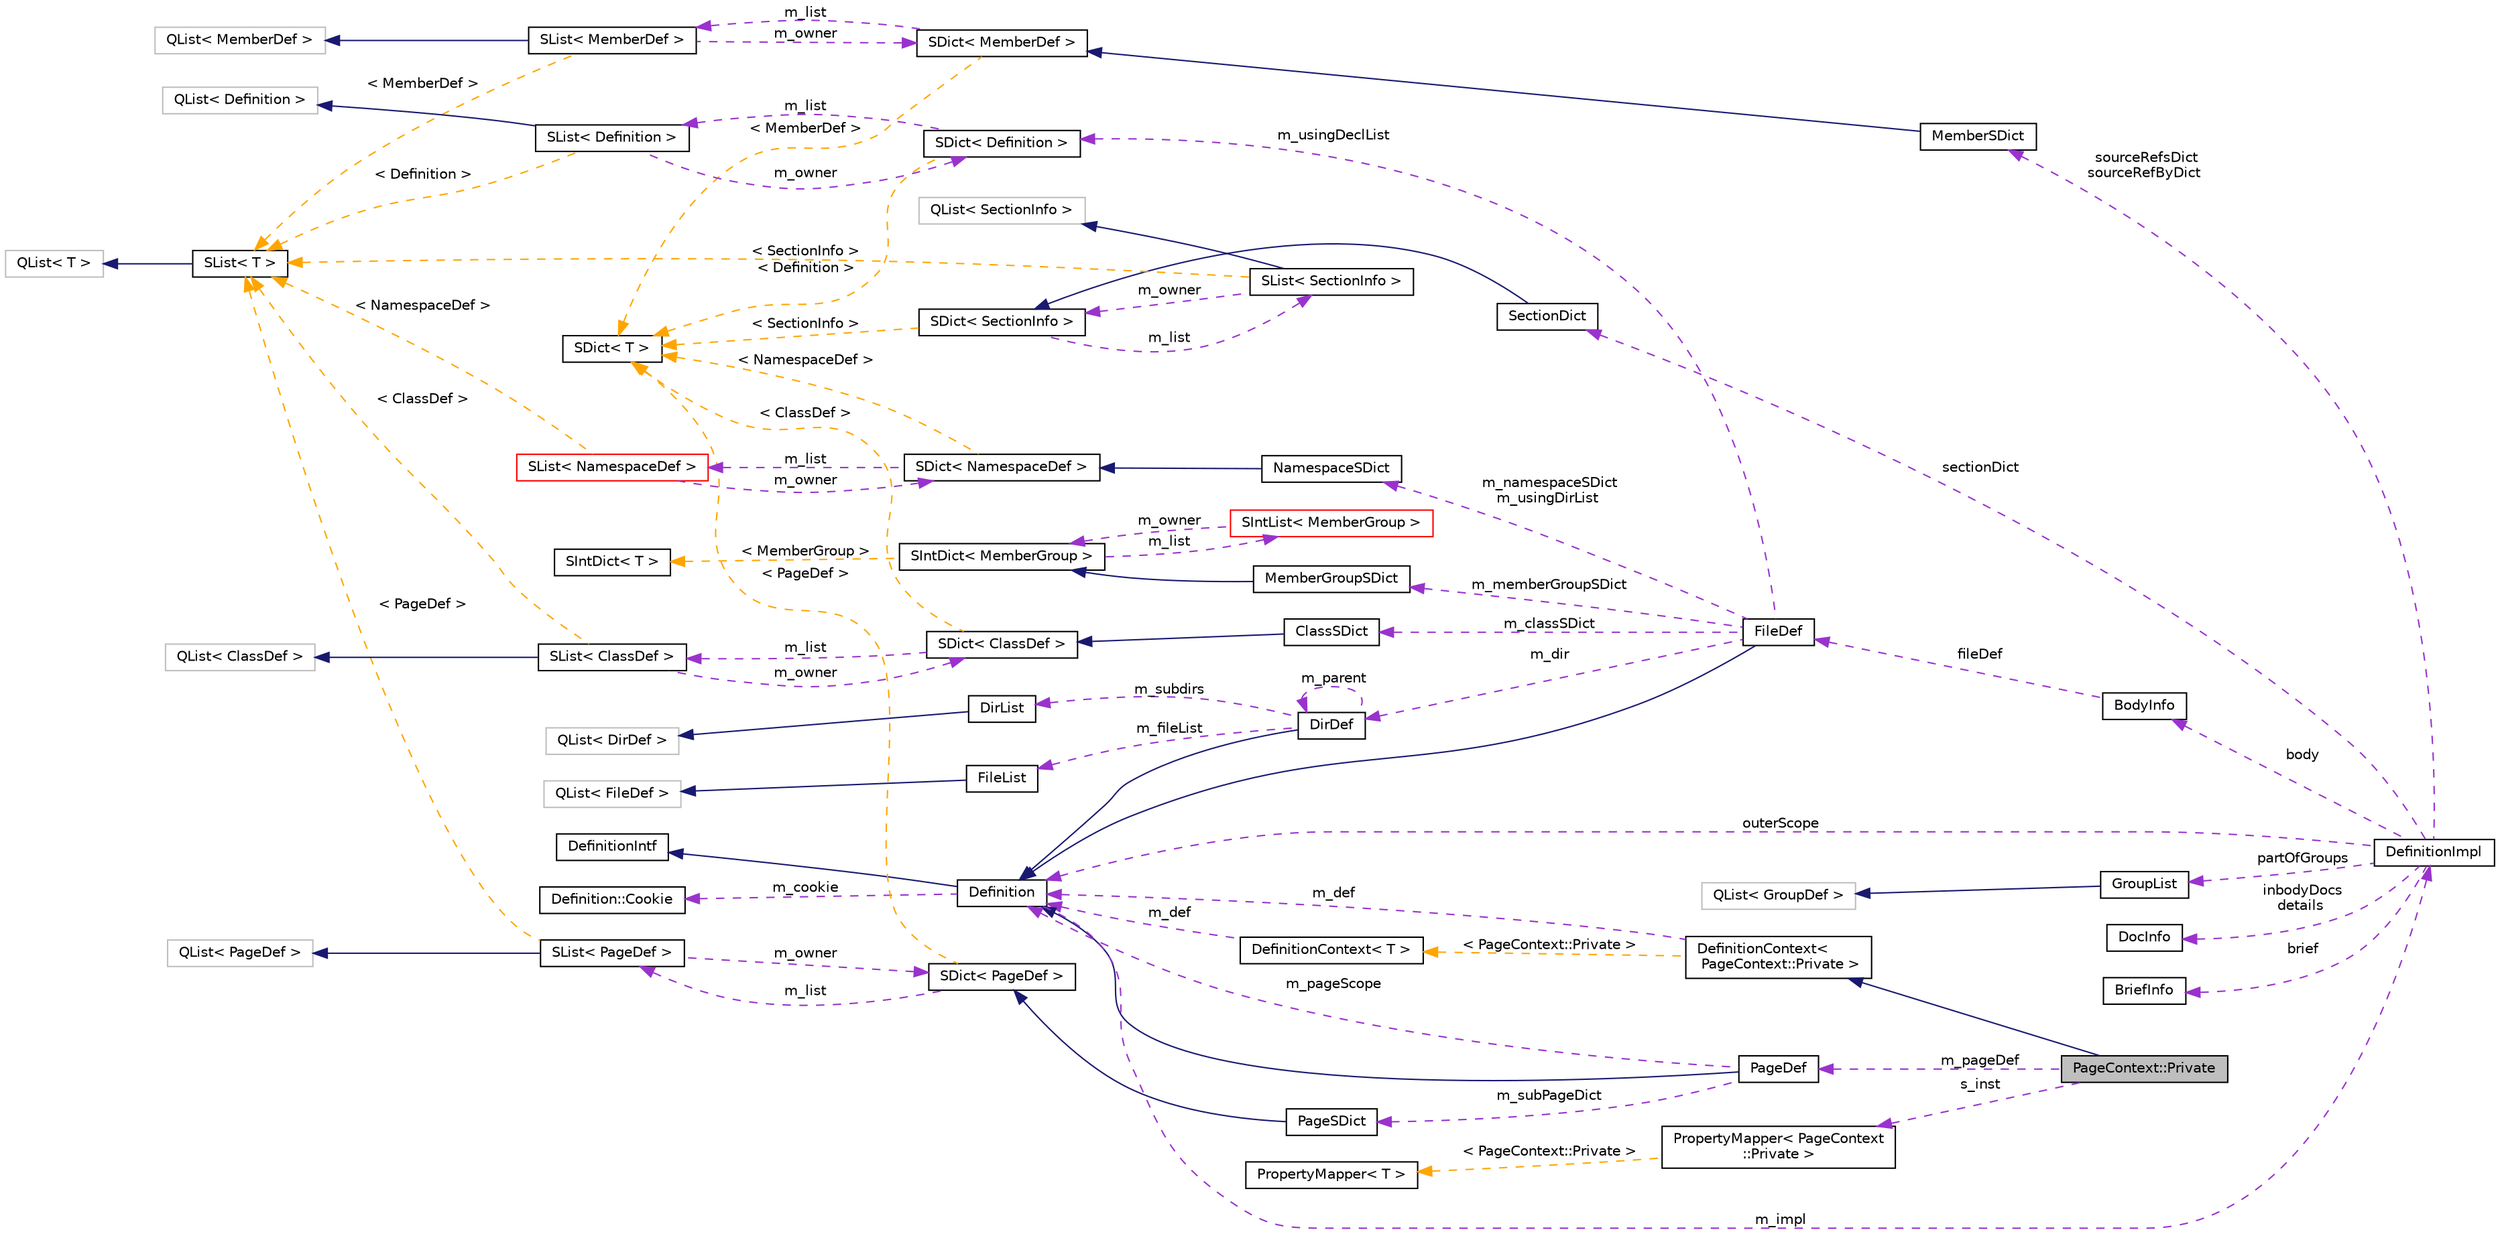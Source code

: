 digraph "PageContext::Private"
{
 // INTERACTIVE_SVG=YES
  edge [fontname="Helvetica",fontsize="10",labelfontname="Helvetica",labelfontsize="10"];
  node [fontname="Helvetica",fontsize="10",shape=record];
  rankdir="LR";
  Node3 [label="PageContext::Private",height=0.2,width=0.4,color="black", fillcolor="grey75", style="filled", fontcolor="black"];
  Node4 -> Node3 [dir="back",color="midnightblue",fontsize="10",style="solid",fontname="Helvetica"];
  Node4 [label="DefinitionContext\<\l PageContext::Private \>",height=0.2,width=0.4,color="black", fillcolor="white", style="filled",URL="$d6/d49/class_definition_context.html"];
  Node5 -> Node4 [dir="back",color="darkorchid3",fontsize="10",style="dashed",label=" m_def" ,fontname="Helvetica"];
  Node5 [label="Definition",height=0.2,width=0.4,color="black", fillcolor="white", style="filled",URL="$d5/dcc/class_definition.html",tooltip="The common base class of all entity definitions found in the sources. "];
  Node6 -> Node5 [dir="back",color="midnightblue",fontsize="10",style="solid",fontname="Helvetica"];
  Node6 [label="DefinitionIntf",height=0.2,width=0.4,color="black", fillcolor="white", style="filled",URL="$d9/d4a/class_definition_intf.html",tooltip="Abstract interface for a Definition or DefinitionList. "];
  Node7 -> Node5 [dir="back",color="darkorchid3",fontsize="10",style="dashed",label=" m_cookie" ,fontname="Helvetica"];
  Node7 [label="Definition::Cookie",height=0.2,width=0.4,color="black", fillcolor="white", style="filled",URL="$d1/d2f/struct_definition_1_1_cookie.html"];
  Node8 -> Node5 [dir="back",color="darkorchid3",fontsize="10",style="dashed",label=" m_impl" ,fontname="Helvetica"];
  Node8 [label="DefinitionImpl",height=0.2,width=0.4,color="black", fillcolor="white", style="filled",URL="$d3/ddf/class_definition_impl.html",tooltip="Private data associated with a Symbol Definition object. "];
  Node9 -> Node8 [dir="back",color="darkorchid3",fontsize="10",style="dashed",label=" sectionDict" ,fontname="Helvetica"];
  Node9 [label="SectionDict",height=0.2,width=0.4,color="black", fillcolor="white", style="filled",URL="$de/d9a/class_section_dict.html",tooltip="Unsorted dictionary of SectionInfo objects. "];
  Node10 -> Node9 [dir="back",color="midnightblue",fontsize="10",style="solid",fontname="Helvetica"];
  Node10 [label="SDict\< SectionInfo \>",height=0.2,width=0.4,color="black", fillcolor="white", style="filled",URL="$d1/d50/class_s_dict.html"];
  Node11 -> Node10 [dir="back",color="darkorchid3",fontsize="10",style="dashed",label=" m_list" ,fontname="Helvetica"];
  Node11 [label="SList\< SectionInfo \>",height=0.2,width=0.4,color="black", fillcolor="white", style="filled",URL="$df/dce/class_s_list.html"];
  Node12 -> Node11 [dir="back",color="midnightblue",fontsize="10",style="solid",fontname="Helvetica"];
  Node12 [label="QList\< SectionInfo \>",height=0.2,width=0.4,color="grey75", fillcolor="white", style="filled"];
  Node10 -> Node11 [dir="back",color="darkorchid3",fontsize="10",style="dashed",label=" m_owner" ,fontname="Helvetica"];
  Node13 -> Node11 [dir="back",color="orange",fontsize="10",style="dashed",label=" \< SectionInfo \>" ,fontname="Helvetica"];
  Node13 [label="SList\< T \>",height=0.2,width=0.4,color="black", fillcolor="white", style="filled",URL="$df/dce/class_s_list.html",tooltip="internal wrapper class that redirects compareValues() to the dictionary "];
  Node14 -> Node13 [dir="back",color="midnightblue",fontsize="10",style="solid",fontname="Helvetica"];
  Node14 [label="QList\< T \>",height=0.2,width=0.4,color="grey75", fillcolor="white", style="filled"];
  Node15 -> Node10 [dir="back",color="orange",fontsize="10",style="dashed",label=" \< SectionInfo \>" ,fontname="Helvetica"];
  Node15 [label="SDict\< T \>",height=0.2,width=0.4,color="black", fillcolor="white", style="filled",URL="$d1/d50/class_s_dict.html",tooltip="Ordered dictionary of elements of type T. "];
  Node16 -> Node8 [dir="back",color="darkorchid3",fontsize="10",style="dashed",label=" body" ,fontname="Helvetica"];
  Node16 [label="BodyInfo",height=0.2,width=0.4,color="black", fillcolor="white", style="filled",URL="$db/dab/struct_body_info.html",tooltip="Data associated with description found in the body. "];
  Node17 -> Node16 [dir="back",color="darkorchid3",fontsize="10",style="dashed",label=" fileDef" ,fontname="Helvetica"];
  Node17 [label="FileDef",height=0.2,width=0.4,color="black", fillcolor="white", style="filled",URL="$de/db0/class_file_def.html",tooltip="A model of a file symbol. "];
  Node5 -> Node17 [dir="back",color="midnightblue",fontsize="10",style="solid",fontname="Helvetica"];
  Node18 -> Node17 [dir="back",color="darkorchid3",fontsize="10",style="dashed",label=" m_classSDict" ,fontname="Helvetica"];
  Node18 [label="ClassSDict",height=0.2,width=0.4,color="black", fillcolor="white", style="filled",URL="$d9/d3d/class_class_s_dict.html",tooltip="A sorted dictionary of ClassDef objects. "];
  Node19 -> Node18 [dir="back",color="midnightblue",fontsize="10",style="solid",fontname="Helvetica"];
  Node19 [label="SDict\< ClassDef \>",height=0.2,width=0.4,color="black", fillcolor="white", style="filled",URL="$d1/d50/class_s_dict.html"];
  Node20 -> Node19 [dir="back",color="darkorchid3",fontsize="10",style="dashed",label=" m_list" ,fontname="Helvetica"];
  Node20 [label="SList\< ClassDef \>",height=0.2,width=0.4,color="black", fillcolor="white", style="filled",URL="$df/dce/class_s_list.html"];
  Node21 -> Node20 [dir="back",color="midnightblue",fontsize="10",style="solid",fontname="Helvetica"];
  Node21 [label="QList\< ClassDef \>",height=0.2,width=0.4,color="grey75", fillcolor="white", style="filled"];
  Node19 -> Node20 [dir="back",color="darkorchid3",fontsize="10",style="dashed",label=" m_owner" ,fontname="Helvetica"];
  Node13 -> Node20 [dir="back",color="orange",fontsize="10",style="dashed",label=" \< ClassDef \>" ,fontname="Helvetica"];
  Node15 -> Node19 [dir="back",color="orange",fontsize="10",style="dashed",label=" \< ClassDef \>" ,fontname="Helvetica"];
  Node22 -> Node17 [dir="back",color="darkorchid3",fontsize="10",style="dashed",label=" m_usingDeclList" ,fontname="Helvetica"];
  Node22 [label="SDict\< Definition \>",height=0.2,width=0.4,color="black", fillcolor="white", style="filled",URL="$d1/d50/class_s_dict.html"];
  Node23 -> Node22 [dir="back",color="darkorchid3",fontsize="10",style="dashed",label=" m_list" ,fontname="Helvetica"];
  Node23 [label="SList\< Definition \>",height=0.2,width=0.4,color="black", fillcolor="white", style="filled",URL="$df/dce/class_s_list.html"];
  Node24 -> Node23 [dir="back",color="midnightblue",fontsize="10",style="solid",fontname="Helvetica"];
  Node24 [label="QList\< Definition \>",height=0.2,width=0.4,color="grey75", fillcolor="white", style="filled"];
  Node22 -> Node23 [dir="back",color="darkorchid3",fontsize="10",style="dashed",label=" m_owner" ,fontname="Helvetica"];
  Node13 -> Node23 [dir="back",color="orange",fontsize="10",style="dashed",label=" \< Definition \>" ,fontname="Helvetica"];
  Node15 -> Node22 [dir="back",color="orange",fontsize="10",style="dashed",label=" \< Definition \>" ,fontname="Helvetica"];
  Node25 -> Node17 [dir="back",color="darkorchid3",fontsize="10",style="dashed",label=" m_memberGroupSDict" ,fontname="Helvetica"];
  Node25 [label="MemberGroupSDict",height=0.2,width=0.4,color="black", fillcolor="white", style="filled",URL="$dc/d1e/class_member_group_s_dict.html",tooltip="A sorted dictionary of MemberGroup objects. "];
  Node26 -> Node25 [dir="back",color="midnightblue",fontsize="10",style="solid",fontname="Helvetica"];
  Node26 [label="SIntDict\< MemberGroup \>",height=0.2,width=0.4,color="black", fillcolor="white", style="filled",URL="$d0/d9f/class_s_int_dict.html"];
  Node27 -> Node26 [dir="back",color="darkorchid3",fontsize="10",style="dashed",label=" m_list" ,fontname="Helvetica"];
  Node27 [label="SIntList\< MemberGroup \>",height=0.2,width=0.4,color="red", fillcolor="white", style="filled",URL="$d8/d9a/class_s_int_list.html"];
  Node26 -> Node27 [dir="back",color="darkorchid3",fontsize="10",style="dashed",label=" m_owner" ,fontname="Helvetica"];
  Node30 -> Node26 [dir="back",color="orange",fontsize="10",style="dashed",label=" \< MemberGroup \>" ,fontname="Helvetica"];
  Node30 [label="SIntDict\< T \>",height=0.2,width=0.4,color="black", fillcolor="white", style="filled",URL="$d0/d9f/class_s_int_dict.html",tooltip="Ordered dictionary of elements of type T. "];
  Node31 -> Node17 [dir="back",color="darkorchid3",fontsize="10",style="dashed",label=" m_dir" ,fontname="Helvetica"];
  Node31 [label="DirDef",height=0.2,width=0.4,color="black", fillcolor="white", style="filled",URL="$d4/dd4/class_dir_def.html",tooltip="A model of a directory symbol. "];
  Node5 -> Node31 [dir="back",color="midnightblue",fontsize="10",style="solid",fontname="Helvetica"];
  Node32 -> Node31 [dir="back",color="darkorchid3",fontsize="10",style="dashed",label=" m_subdirs" ,fontname="Helvetica"];
  Node32 [label="DirList",height=0.2,width=0.4,color="black", fillcolor="white", style="filled",URL="$dc/d2a/class_dir_list.html",tooltip="A list of directories. "];
  Node33 -> Node32 [dir="back",color="midnightblue",fontsize="10",style="solid",fontname="Helvetica"];
  Node33 [label="QList\< DirDef \>",height=0.2,width=0.4,color="grey75", fillcolor="white", style="filled"];
  Node34 -> Node31 [dir="back",color="darkorchid3",fontsize="10",style="dashed",label=" m_fileList" ,fontname="Helvetica"];
  Node34 [label="FileList",height=0.2,width=0.4,color="black", fillcolor="white", style="filled",URL="$d0/d18/class_file_list.html",tooltip="Class representing a list of FileDef objects. "];
  Node35 -> Node34 [dir="back",color="midnightblue",fontsize="10",style="solid",fontname="Helvetica"];
  Node35 [label="QList\< FileDef \>",height=0.2,width=0.4,color="grey75", fillcolor="white", style="filled"];
  Node31 -> Node31 [dir="back",color="darkorchid3",fontsize="10",style="dashed",label=" m_parent" ,fontname="Helvetica"];
  Node36 -> Node17 [dir="back",color="darkorchid3",fontsize="10",style="dashed",label=" m_namespaceSDict\nm_usingDirList" ,fontname="Helvetica"];
  Node36 [label="NamespaceSDict",height=0.2,width=0.4,color="black", fillcolor="white", style="filled",URL="$d4/d8d/class_namespace_s_dict.html",tooltip="A sorted dictionary of NamespaceDef objects. "];
  Node37 -> Node36 [dir="back",color="midnightblue",fontsize="10",style="solid",fontname="Helvetica"];
  Node37 [label="SDict\< NamespaceDef \>",height=0.2,width=0.4,color="black", fillcolor="white", style="filled",URL="$d1/d50/class_s_dict.html"];
  Node38 -> Node37 [dir="back",color="darkorchid3",fontsize="10",style="dashed",label=" m_list" ,fontname="Helvetica"];
  Node38 [label="SList\< NamespaceDef \>",height=0.2,width=0.4,color="red", fillcolor="white", style="filled",URL="$df/dce/class_s_list.html"];
  Node37 -> Node38 [dir="back",color="darkorchid3",fontsize="10",style="dashed",label=" m_owner" ,fontname="Helvetica"];
  Node13 -> Node38 [dir="back",color="orange",fontsize="10",style="dashed",label=" \< NamespaceDef \>" ,fontname="Helvetica"];
  Node15 -> Node37 [dir="back",color="orange",fontsize="10",style="dashed",label=" \< NamespaceDef \>" ,fontname="Helvetica"];
  Node40 -> Node8 [dir="back",color="darkorchid3",fontsize="10",style="dashed",label=" sourceRefsDict\nsourceRefByDict" ,fontname="Helvetica"];
  Node40 [label="MemberSDict",height=0.2,width=0.4,color="black", fillcolor="white", style="filled",URL="$d6/dd6/class_member_s_dict.html",tooltip="A sorted dictionary of MemberDef objects. "];
  Node41 -> Node40 [dir="back",color="midnightblue",fontsize="10",style="solid",fontname="Helvetica"];
  Node41 [label="SDict\< MemberDef \>",height=0.2,width=0.4,color="black", fillcolor="white", style="filled",URL="$d1/d50/class_s_dict.html"];
  Node42 -> Node41 [dir="back",color="darkorchid3",fontsize="10",style="dashed",label=" m_list" ,fontname="Helvetica"];
  Node42 [label="SList\< MemberDef \>",height=0.2,width=0.4,color="black", fillcolor="white", style="filled",URL="$df/dce/class_s_list.html"];
  Node43 -> Node42 [dir="back",color="midnightblue",fontsize="10",style="solid",fontname="Helvetica"];
  Node43 [label="QList\< MemberDef \>",height=0.2,width=0.4,color="grey75", fillcolor="white", style="filled"];
  Node41 -> Node42 [dir="back",color="darkorchid3",fontsize="10",style="dashed",label=" m_owner" ,fontname="Helvetica"];
  Node13 -> Node42 [dir="back",color="orange",fontsize="10",style="dashed",label=" \< MemberDef \>" ,fontname="Helvetica"];
  Node15 -> Node41 [dir="back",color="orange",fontsize="10",style="dashed",label=" \< MemberDef \>" ,fontname="Helvetica"];
  Node44 -> Node8 [dir="back",color="darkorchid3",fontsize="10",style="dashed",label=" partOfGroups" ,fontname="Helvetica"];
  Node44 [label="GroupList",height=0.2,width=0.4,color="black", fillcolor="white", style="filled",URL="$d3/d3b/class_group_list.html",tooltip="A list of GroupDef objects. "];
  Node45 -> Node44 [dir="back",color="midnightblue",fontsize="10",style="solid",fontname="Helvetica"];
  Node45 [label="QList\< GroupDef \>",height=0.2,width=0.4,color="grey75", fillcolor="white", style="filled"];
  Node46 -> Node8 [dir="back",color="darkorchid3",fontsize="10",style="dashed",label=" inbodyDocs\ndetails" ,fontname="Helvetica"];
  Node46 [label="DocInfo",height=0.2,width=0.4,color="black", fillcolor="white", style="filled",URL="$d7/dd5/struct_doc_info.html",tooltip="Data associated with a detailed description. "];
  Node47 -> Node8 [dir="back",color="darkorchid3",fontsize="10",style="dashed",label=" brief" ,fontname="Helvetica"];
  Node47 [label="BriefInfo",height=0.2,width=0.4,color="black", fillcolor="white", style="filled",URL="$d0/da7/struct_brief_info.html",tooltip="Data associated with a brief description. "];
  Node5 -> Node8 [dir="back",color="darkorchid3",fontsize="10",style="dashed",label=" outerScope" ,fontname="Helvetica"];
  Node48 -> Node4 [dir="back",color="orange",fontsize="10",style="dashed",label=" \< PageContext::Private \>" ,fontname="Helvetica"];
  Node48 [label="DefinitionContext\< T \>",height=0.2,width=0.4,color="black", fillcolor="white", style="filled",URL="$d6/d49/class_definition_context.html"];
  Node5 -> Node48 [dir="back",color="darkorchid3",fontsize="10",style="dashed",label=" m_def" ,fontname="Helvetica"];
  Node49 -> Node3 [dir="back",color="darkorchid3",fontsize="10",style="dashed",label=" m_pageDef" ,fontname="Helvetica"];
  Node49 [label="PageDef",height=0.2,width=0.4,color="black", fillcolor="white", style="filled",URL="$dd/d41/class_page_def.html",tooltip="A model of a page symbol. "];
  Node5 -> Node49 [dir="back",color="midnightblue",fontsize="10",style="solid",fontname="Helvetica"];
  Node5 -> Node49 [dir="back",color="darkorchid3",fontsize="10",style="dashed",label=" m_pageScope" ,fontname="Helvetica"];
  Node50 -> Node49 [dir="back",color="darkorchid3",fontsize="10",style="dashed",label=" m_subPageDict" ,fontname="Helvetica"];
  Node50 [label="PageSDict",height=0.2,width=0.4,color="black", fillcolor="white", style="filled",URL="$d0/d59/class_page_s_dict.html"];
  Node51 -> Node50 [dir="back",color="midnightblue",fontsize="10",style="solid",fontname="Helvetica"];
  Node51 [label="SDict\< PageDef \>",height=0.2,width=0.4,color="black", fillcolor="white", style="filled",URL="$d1/d50/class_s_dict.html"];
  Node52 -> Node51 [dir="back",color="darkorchid3",fontsize="10",style="dashed",label=" m_list" ,fontname="Helvetica"];
  Node52 [label="SList\< PageDef \>",height=0.2,width=0.4,color="black", fillcolor="white", style="filled",URL="$df/dce/class_s_list.html"];
  Node53 -> Node52 [dir="back",color="midnightblue",fontsize="10",style="solid",fontname="Helvetica"];
  Node53 [label="QList\< PageDef \>",height=0.2,width=0.4,color="grey75", fillcolor="white", style="filled"];
  Node51 -> Node52 [dir="back",color="darkorchid3",fontsize="10",style="dashed",label=" m_owner" ,fontname="Helvetica"];
  Node13 -> Node52 [dir="back",color="orange",fontsize="10",style="dashed",label=" \< PageDef \>" ,fontname="Helvetica"];
  Node15 -> Node51 [dir="back",color="orange",fontsize="10",style="dashed",label=" \< PageDef \>" ,fontname="Helvetica"];
  Node54 -> Node3 [dir="back",color="darkorchid3",fontsize="10",style="dashed",label=" s_inst" ,fontname="Helvetica"];
  Node54 [label="PropertyMapper\< PageContext\l::Private \>",height=0.2,width=0.4,color="black", fillcolor="white", style="filled",URL="$d1/d80/class_property_mapper.html"];
  Node55 -> Node54 [dir="back",color="orange",fontsize="10",style="dashed",label=" \< PageContext::Private \>" ,fontname="Helvetica"];
  Node55 [label="PropertyMapper\< T \>",height=0.2,width=0.4,color="black", fillcolor="white", style="filled",URL="$d1/d80/class_property_mapper.html",tooltip="Helper class to map a property name to a handler member function. "];
}
